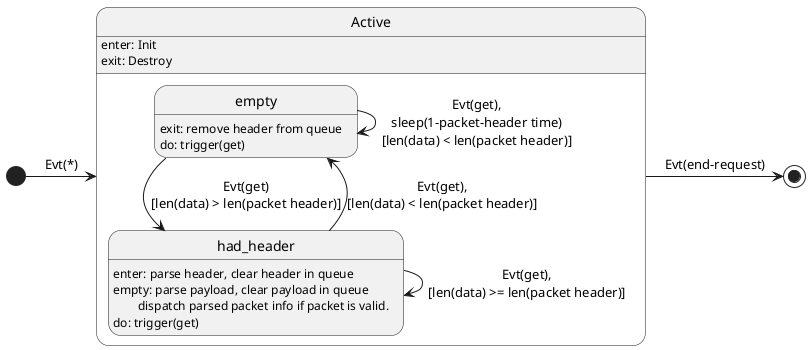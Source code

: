 @startuml
[*] -> Active : Evt(*)
Active -> [*] : Evt(end-request)
state Active {
    empty : exit: remove header from queue
    empty : do: trigger(get)
    empty -> empty : Evt(get),\nsleep(1-packet-header time)\n[len(data) < len(packet header)]
    empty -down-> had_header : Evt(get)\n[len(data) > len(packet header)]
    had_header : enter: parse header, clear header in queue
    had_header : empty: parse payload, clear payload in queue
    had_header : \tdispatch parsed packet info if packet is valid.
    had_header : do: trigger(get)
    had_header -up-> empty : Evt(get),\n[len(data) < len(packet header)]
    had_header -> had_header : Evt(get),\n[len(data) >= len(packet header)]
}
Active : enter: Init
Active : exit: Destroy
@enduml
